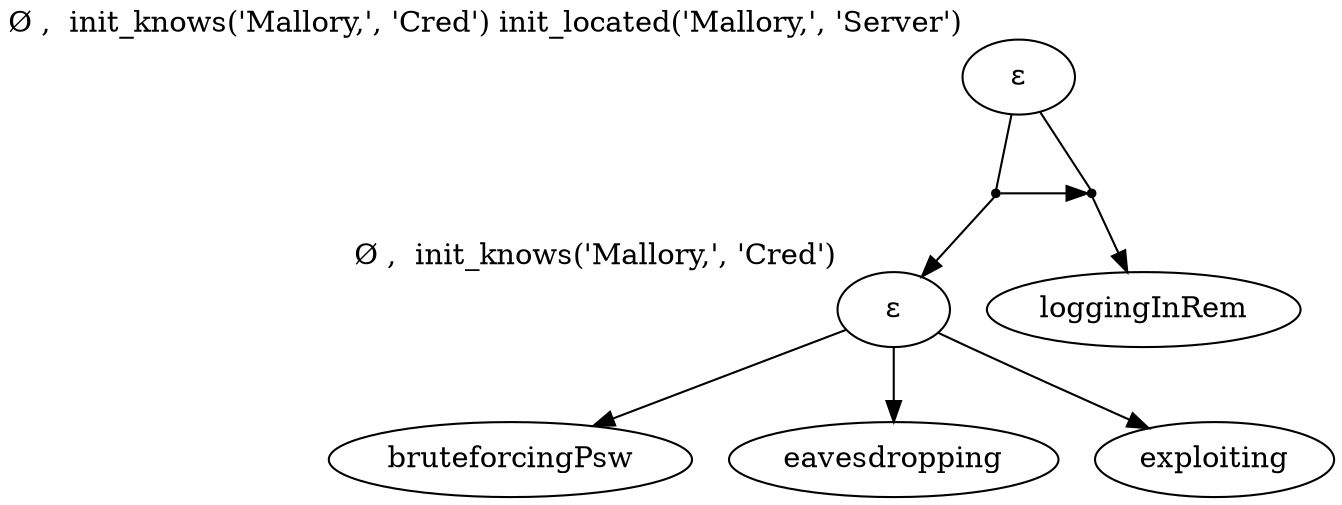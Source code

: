 // Opt Tree
digraph {
	Eps1 [label="ε" xlabel="Ø ,  init_knows('Mallory,', 'Cred') init_located('Mallory,', 'Server')"]
	Eps2 [label="ε" xlabel="Ø ,  init_knows('Mallory,', 'Cred')"]
	bruteforcingPsw [label=bruteforcingPsw xlabel=""]
	Eps2 -> bruteforcingPsw
	eavesdropping [label=eavesdropping xlabel=""]
	Eps2 -> eavesdropping
	exploiting [label=exploiting xlabel=""]
	Eps2 -> exploiting
	"SAND1,0" [label="" shape=point]
	Eps1 -> "SAND1,0" [arrowhead=none]
	"SAND1,0" -> Eps2
	"SAND1,0" -> "SAND1,1" [arrowhead=normal constraint=false]
	loggingInRem [label=loggingInRem xlabel=""]
	"SAND1,1" [label="" shape=point]
	Eps1 -> "SAND1,1" [arrowhead=none]
	"SAND1,1" -> loggingInRem
}
